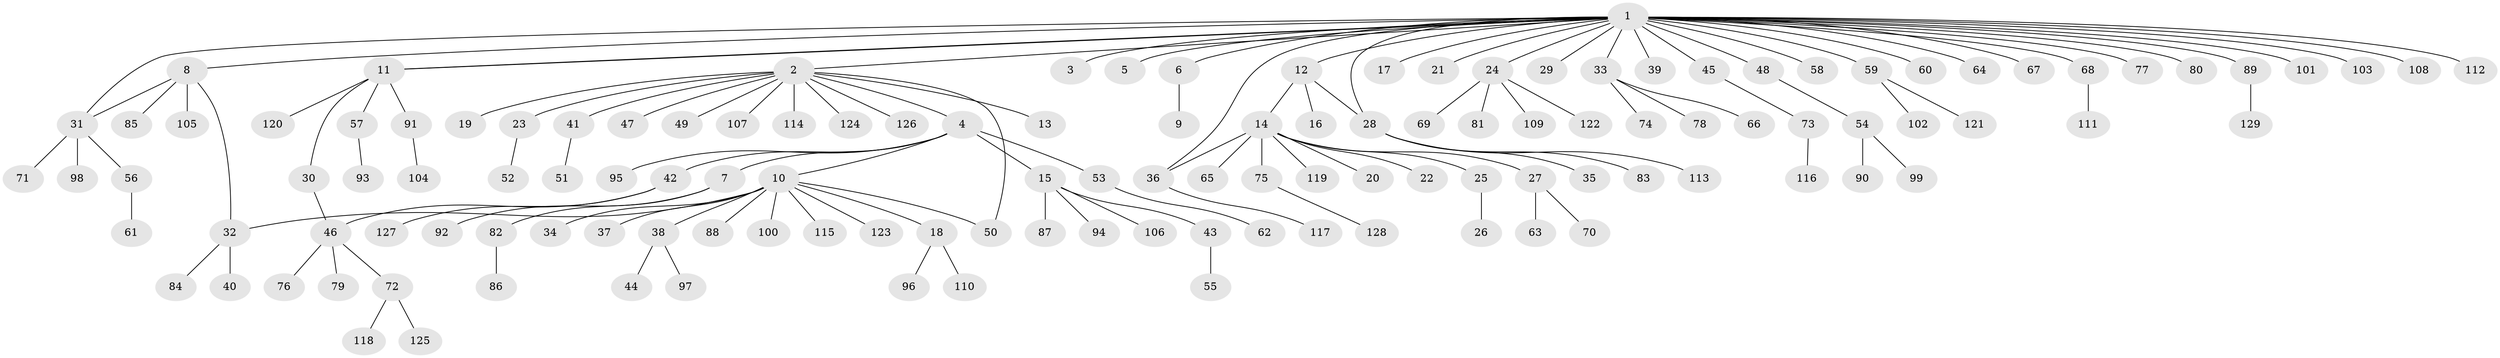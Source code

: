 // coarse degree distribution, {31: 0.010526315789473684, 12: 0.010526315789473684, 1: 0.7157894736842105, 7: 0.021052631578947368, 2: 0.12631578947368421, 10: 0.010526315789473684, 6: 0.010526315789473684, 3: 0.031578947368421054, 8: 0.010526315789473684, 4: 0.05263157894736842}
// Generated by graph-tools (version 1.1) at 2025/41/03/06/25 10:41:45]
// undirected, 129 vertices, 135 edges
graph export_dot {
graph [start="1"]
  node [color=gray90,style=filled];
  1;
  2;
  3;
  4;
  5;
  6;
  7;
  8;
  9;
  10;
  11;
  12;
  13;
  14;
  15;
  16;
  17;
  18;
  19;
  20;
  21;
  22;
  23;
  24;
  25;
  26;
  27;
  28;
  29;
  30;
  31;
  32;
  33;
  34;
  35;
  36;
  37;
  38;
  39;
  40;
  41;
  42;
  43;
  44;
  45;
  46;
  47;
  48;
  49;
  50;
  51;
  52;
  53;
  54;
  55;
  56;
  57;
  58;
  59;
  60;
  61;
  62;
  63;
  64;
  65;
  66;
  67;
  68;
  69;
  70;
  71;
  72;
  73;
  74;
  75;
  76;
  77;
  78;
  79;
  80;
  81;
  82;
  83;
  84;
  85;
  86;
  87;
  88;
  89;
  90;
  91;
  92;
  93;
  94;
  95;
  96;
  97;
  98;
  99;
  100;
  101;
  102;
  103;
  104;
  105;
  106;
  107;
  108;
  109;
  110;
  111;
  112;
  113;
  114;
  115;
  116;
  117;
  118;
  119;
  120;
  121;
  122;
  123;
  124;
  125;
  126;
  127;
  128;
  129;
  1 -- 2;
  1 -- 3;
  1 -- 5;
  1 -- 6;
  1 -- 8;
  1 -- 11;
  1 -- 11;
  1 -- 12;
  1 -- 17;
  1 -- 21;
  1 -- 24;
  1 -- 28;
  1 -- 29;
  1 -- 31;
  1 -- 33;
  1 -- 36;
  1 -- 39;
  1 -- 45;
  1 -- 48;
  1 -- 58;
  1 -- 59;
  1 -- 60;
  1 -- 64;
  1 -- 67;
  1 -- 68;
  1 -- 77;
  1 -- 80;
  1 -- 89;
  1 -- 101;
  1 -- 103;
  1 -- 108;
  1 -- 112;
  2 -- 4;
  2 -- 13;
  2 -- 19;
  2 -- 23;
  2 -- 41;
  2 -- 47;
  2 -- 49;
  2 -- 50;
  2 -- 107;
  2 -- 114;
  2 -- 124;
  2 -- 126;
  4 -- 7;
  4 -- 10;
  4 -- 15;
  4 -- 42;
  4 -- 53;
  4 -- 95;
  6 -- 9;
  7 -- 82;
  7 -- 92;
  8 -- 31;
  8 -- 32;
  8 -- 85;
  8 -- 105;
  10 -- 18;
  10 -- 32;
  10 -- 34;
  10 -- 37;
  10 -- 38;
  10 -- 50;
  10 -- 88;
  10 -- 100;
  10 -- 115;
  10 -- 123;
  11 -- 30;
  11 -- 57;
  11 -- 91;
  11 -- 120;
  12 -- 14;
  12 -- 16;
  12 -- 28;
  14 -- 20;
  14 -- 22;
  14 -- 25;
  14 -- 27;
  14 -- 36;
  14 -- 65;
  14 -- 75;
  14 -- 119;
  15 -- 43;
  15 -- 87;
  15 -- 94;
  15 -- 106;
  18 -- 96;
  18 -- 110;
  23 -- 52;
  24 -- 69;
  24 -- 81;
  24 -- 109;
  24 -- 122;
  25 -- 26;
  27 -- 63;
  27 -- 70;
  28 -- 35;
  28 -- 83;
  28 -- 113;
  30 -- 46;
  31 -- 56;
  31 -- 71;
  31 -- 98;
  32 -- 40;
  32 -- 84;
  33 -- 66;
  33 -- 74;
  33 -- 78;
  36 -- 117;
  38 -- 44;
  38 -- 97;
  41 -- 51;
  42 -- 46;
  42 -- 127;
  43 -- 55;
  45 -- 73;
  46 -- 72;
  46 -- 76;
  46 -- 79;
  48 -- 54;
  53 -- 62;
  54 -- 90;
  54 -- 99;
  56 -- 61;
  57 -- 93;
  59 -- 102;
  59 -- 121;
  68 -- 111;
  72 -- 118;
  72 -- 125;
  73 -- 116;
  75 -- 128;
  82 -- 86;
  89 -- 129;
  91 -- 104;
}
